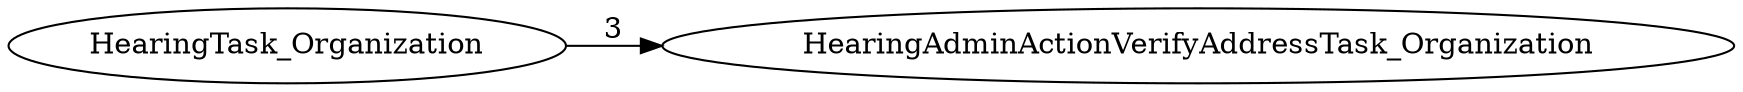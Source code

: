 digraph G {
rankdir="LR";
"HearingTask_Organization" -> "HearingAdminActionVerifyAddressTask_Organization" [label=3]
}